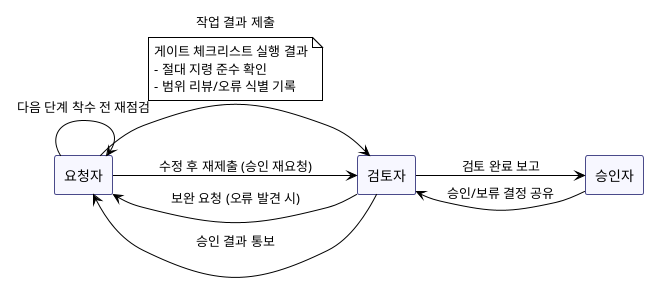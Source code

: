 @startuml
!theme plain
left to right direction
skinparam rectangle {
  BackgroundColor #f7f7ff
  BorderColor #4a4a8a
}
skinparam note BackgroundColor #fff7e6

rectangle "요청자" as Requester
rectangle "검토자" as Reviewer
rectangle "승인자" as Approver

Requester --> Reviewer : 작업 결과 제출
note on link
게이트 체크리스트 실행 결과
- 절대 지령 준수 확인
- 범위 리뷰/오류 식별 기록
end note

Reviewer --> Requester : 보완 요청 (오류 발견 시)
Requester --> Reviewer : 수정 후 재제출 (승인 재요청)
Reviewer --> Approver : 검토 완료 보고
Approver --> Reviewer : 승인/보류 결정 공유
Reviewer --> Requester : 승인 결과 통보
Requester --> Requester : 다음 단계 착수 전 재점검
@enduml
